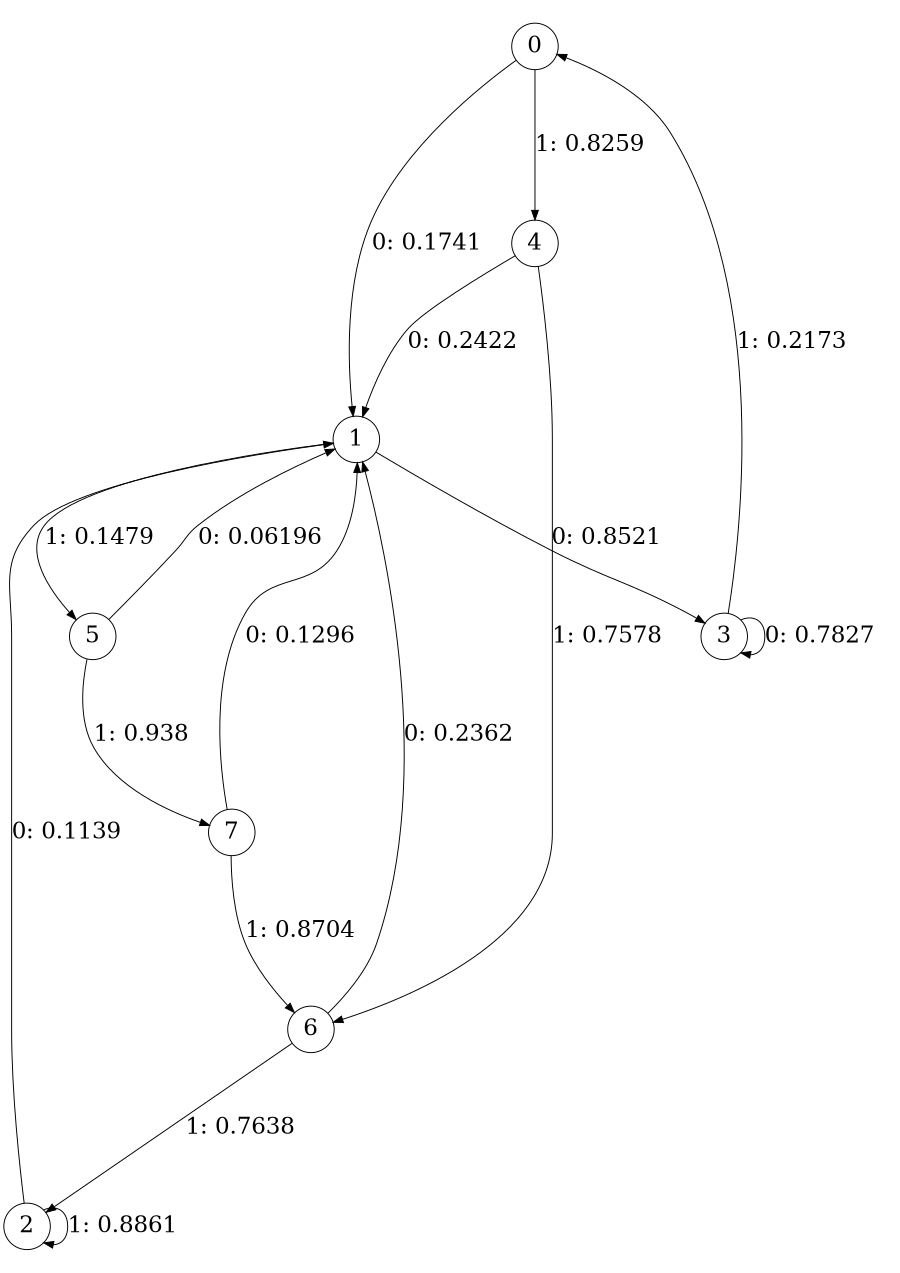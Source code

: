 digraph "ch1face_outputL4" {
size = "6,8.5";
ratio = "fill";
node [shape = circle];
node [fontsize = 24];
edge [fontsize = 24];
0 -> 1 [label = "0: 0.1741   "];
0 -> 4 [label = "1: 0.8259   "];
1 -> 3 [label = "0: 0.8521   "];
1 -> 5 [label = "1: 0.1479   "];
2 -> 1 [label = "0: 0.1139   "];
2 -> 2 [label = "1: 0.8861   "];
3 -> 3 [label = "0: 0.7827   "];
3 -> 0 [label = "1: 0.2173   "];
4 -> 1 [label = "0: 0.2422   "];
4 -> 6 [label = "1: 0.7578   "];
5 -> 1 [label = "0: 0.06196  "];
5 -> 7 [label = "1: 0.938    "];
6 -> 1 [label = "0: 0.2362   "];
6 -> 2 [label = "1: 0.7638   "];
7 -> 1 [label = "0: 0.1296   "];
7 -> 6 [label = "1: 0.8704   "];
}